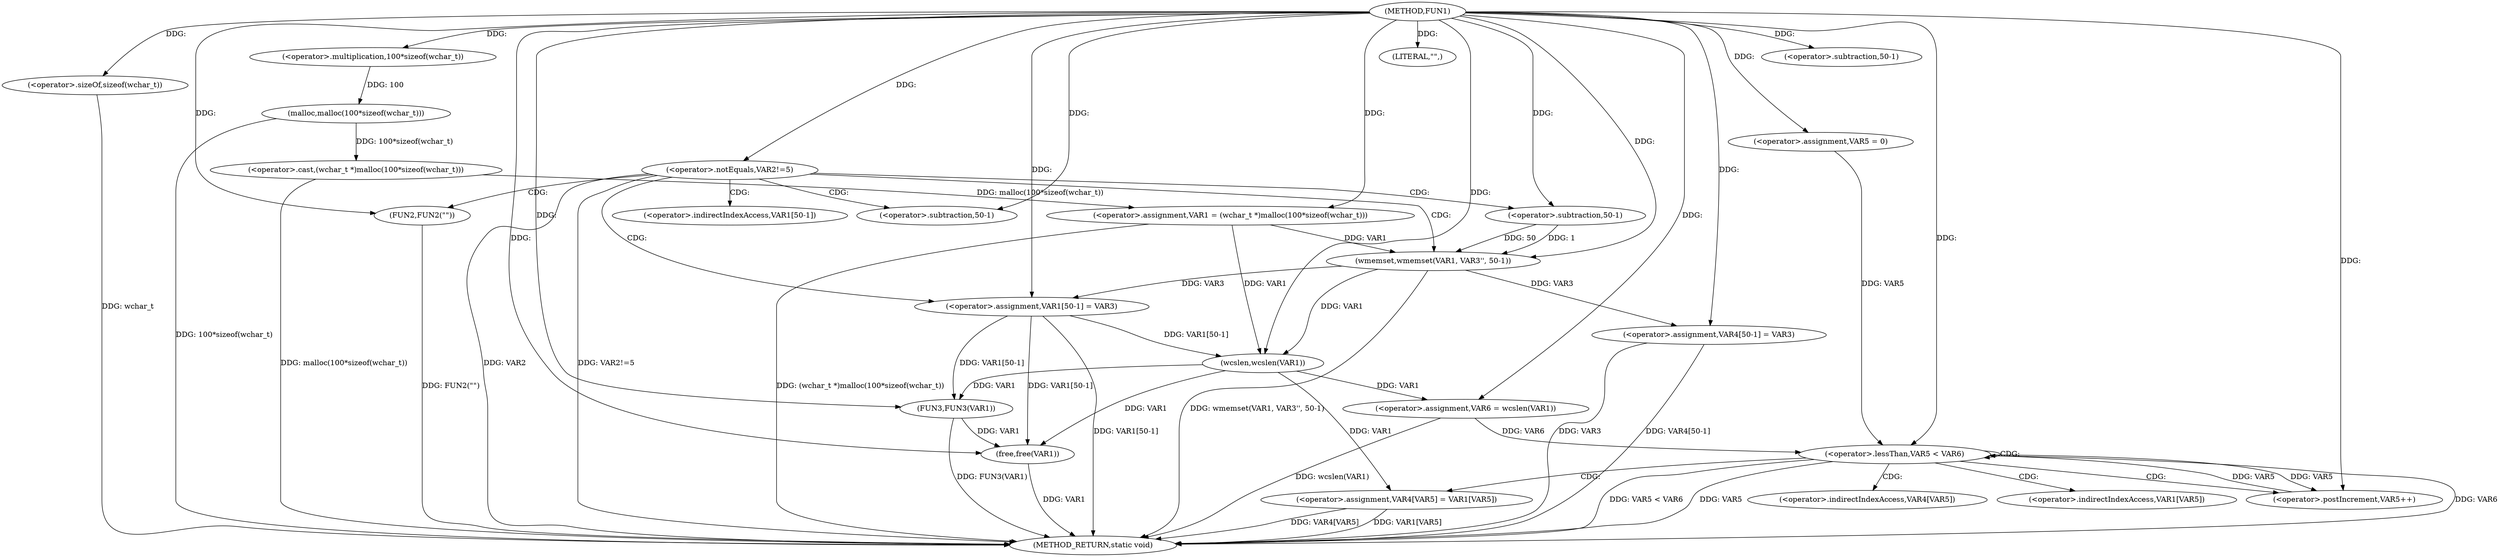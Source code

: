 digraph FUN1 {  
"1000100" [label = "(METHOD,FUN1)" ]
"1000170" [label = "(METHOD_RETURN,static void)" ]
"1000103" [label = "(<operator>.assignment,VAR1 = (wchar_t *)malloc(100*sizeof(wchar_t)))" ]
"1000105" [label = "(<operator>.cast,(wchar_t *)malloc(100*sizeof(wchar_t)))" ]
"1000107" [label = "(malloc,malloc(100*sizeof(wchar_t)))" ]
"1000108" [label = "(<operator>.multiplication,100*sizeof(wchar_t))" ]
"1000110" [label = "(<operator>.sizeOf,sizeof(wchar_t))" ]
"1000113" [label = "(<operator>.notEquals,VAR2!=5)" ]
"1000117" [label = "(FUN2,FUN2(\"\"))" ]
"1000121" [label = "(wmemset,wmemset(VAR1, VAR3'', 50-1))" ]
"1000124" [label = "(<operator>.subtraction,50-1)" ]
"1000127" [label = "(<operator>.assignment,VAR1[50-1] = VAR3)" ]
"1000130" [label = "(<operator>.subtraction,50-1)" ]
"1000135" [label = "(LITERAL,\"\",)" ]
"1000138" [label = "(<operator>.assignment,VAR6 = wcslen(VAR1))" ]
"1000140" [label = "(wcslen,wcslen(VAR1))" ]
"1000143" [label = "(<operator>.assignment,VAR5 = 0)" ]
"1000146" [label = "(<operator>.lessThan,VAR5 < VAR6)" ]
"1000149" [label = "(<operator>.postIncrement,VAR5++)" ]
"1000152" [label = "(<operator>.assignment,VAR4[VAR5] = VAR1[VAR5])" ]
"1000159" [label = "(<operator>.assignment,VAR4[50-1] = VAR3)" ]
"1000162" [label = "(<operator>.subtraction,50-1)" ]
"1000166" [label = "(FUN3,FUN3(VAR1))" ]
"1000168" [label = "(free,free(VAR1))" ]
"1000128" [label = "(<operator>.indirectIndexAccess,VAR1[50-1])" ]
"1000153" [label = "(<operator>.indirectIndexAccess,VAR4[VAR5])" ]
"1000156" [label = "(<operator>.indirectIndexAccess,VAR1[VAR5])" ]
  "1000107" -> "1000170"  [ label = "DDG: 100*sizeof(wchar_t)"] 
  "1000105" -> "1000170"  [ label = "DDG: malloc(100*sizeof(wchar_t))"] 
  "1000168" -> "1000170"  [ label = "DDG: VAR1"] 
  "1000103" -> "1000170"  [ label = "DDG: (wchar_t *)malloc(100*sizeof(wchar_t))"] 
  "1000121" -> "1000170"  [ label = "DDG: wmemset(VAR1, VAR3'', 50-1)"] 
  "1000159" -> "1000170"  [ label = "DDG: VAR3"] 
  "1000117" -> "1000170"  [ label = "DDG: FUN2(\"\")"] 
  "1000113" -> "1000170"  [ label = "DDG: VAR2"] 
  "1000159" -> "1000170"  [ label = "DDG: VAR4[50-1]"] 
  "1000166" -> "1000170"  [ label = "DDG: FUN3(VAR1)"] 
  "1000138" -> "1000170"  [ label = "DDG: wcslen(VAR1)"] 
  "1000146" -> "1000170"  [ label = "DDG: VAR6"] 
  "1000152" -> "1000170"  [ label = "DDG: VAR4[VAR5]"] 
  "1000113" -> "1000170"  [ label = "DDG: VAR2!=5"] 
  "1000127" -> "1000170"  [ label = "DDG: VAR1[50-1]"] 
  "1000152" -> "1000170"  [ label = "DDG: VAR1[VAR5]"] 
  "1000146" -> "1000170"  [ label = "DDG: VAR5 < VAR6"] 
  "1000146" -> "1000170"  [ label = "DDG: VAR5"] 
  "1000110" -> "1000170"  [ label = "DDG: wchar_t"] 
  "1000105" -> "1000103"  [ label = "DDG: malloc(100*sizeof(wchar_t))"] 
  "1000100" -> "1000103"  [ label = "DDG: "] 
  "1000107" -> "1000105"  [ label = "DDG: 100*sizeof(wchar_t)"] 
  "1000108" -> "1000107"  [ label = "DDG: 100"] 
  "1000100" -> "1000108"  [ label = "DDG: "] 
  "1000100" -> "1000110"  [ label = "DDG: "] 
  "1000100" -> "1000113"  [ label = "DDG: "] 
  "1000100" -> "1000117"  [ label = "DDG: "] 
  "1000103" -> "1000121"  [ label = "DDG: VAR1"] 
  "1000100" -> "1000121"  [ label = "DDG: "] 
  "1000124" -> "1000121"  [ label = "DDG: 50"] 
  "1000124" -> "1000121"  [ label = "DDG: 1"] 
  "1000100" -> "1000124"  [ label = "DDG: "] 
  "1000121" -> "1000127"  [ label = "DDG: VAR3"] 
  "1000100" -> "1000127"  [ label = "DDG: "] 
  "1000100" -> "1000130"  [ label = "DDG: "] 
  "1000100" -> "1000135"  [ label = "DDG: "] 
  "1000140" -> "1000138"  [ label = "DDG: VAR1"] 
  "1000100" -> "1000138"  [ label = "DDG: "] 
  "1000103" -> "1000140"  [ label = "DDG: VAR1"] 
  "1000121" -> "1000140"  [ label = "DDG: VAR1"] 
  "1000127" -> "1000140"  [ label = "DDG: VAR1[50-1]"] 
  "1000100" -> "1000140"  [ label = "DDG: "] 
  "1000100" -> "1000143"  [ label = "DDG: "] 
  "1000143" -> "1000146"  [ label = "DDG: VAR5"] 
  "1000149" -> "1000146"  [ label = "DDG: VAR5"] 
  "1000100" -> "1000146"  [ label = "DDG: "] 
  "1000138" -> "1000146"  [ label = "DDG: VAR6"] 
  "1000146" -> "1000149"  [ label = "DDG: VAR5"] 
  "1000100" -> "1000149"  [ label = "DDG: "] 
  "1000140" -> "1000152"  [ label = "DDG: VAR1"] 
  "1000100" -> "1000159"  [ label = "DDG: "] 
  "1000121" -> "1000159"  [ label = "DDG: VAR3"] 
  "1000100" -> "1000162"  [ label = "DDG: "] 
  "1000140" -> "1000166"  [ label = "DDG: VAR1"] 
  "1000127" -> "1000166"  [ label = "DDG: VAR1[50-1]"] 
  "1000100" -> "1000166"  [ label = "DDG: "] 
  "1000166" -> "1000168"  [ label = "DDG: VAR1"] 
  "1000127" -> "1000168"  [ label = "DDG: VAR1[50-1]"] 
  "1000100" -> "1000168"  [ label = "DDG: "] 
  "1000140" -> "1000168"  [ label = "DDG: VAR1"] 
  "1000113" -> "1000121"  [ label = "CDG: "] 
  "1000113" -> "1000117"  [ label = "CDG: "] 
  "1000113" -> "1000127"  [ label = "CDG: "] 
  "1000113" -> "1000128"  [ label = "CDG: "] 
  "1000113" -> "1000124"  [ label = "CDG: "] 
  "1000113" -> "1000130"  [ label = "CDG: "] 
  "1000146" -> "1000153"  [ label = "CDG: "] 
  "1000146" -> "1000156"  [ label = "CDG: "] 
  "1000146" -> "1000152"  [ label = "CDG: "] 
  "1000146" -> "1000146"  [ label = "CDG: "] 
  "1000146" -> "1000149"  [ label = "CDG: "] 
}
